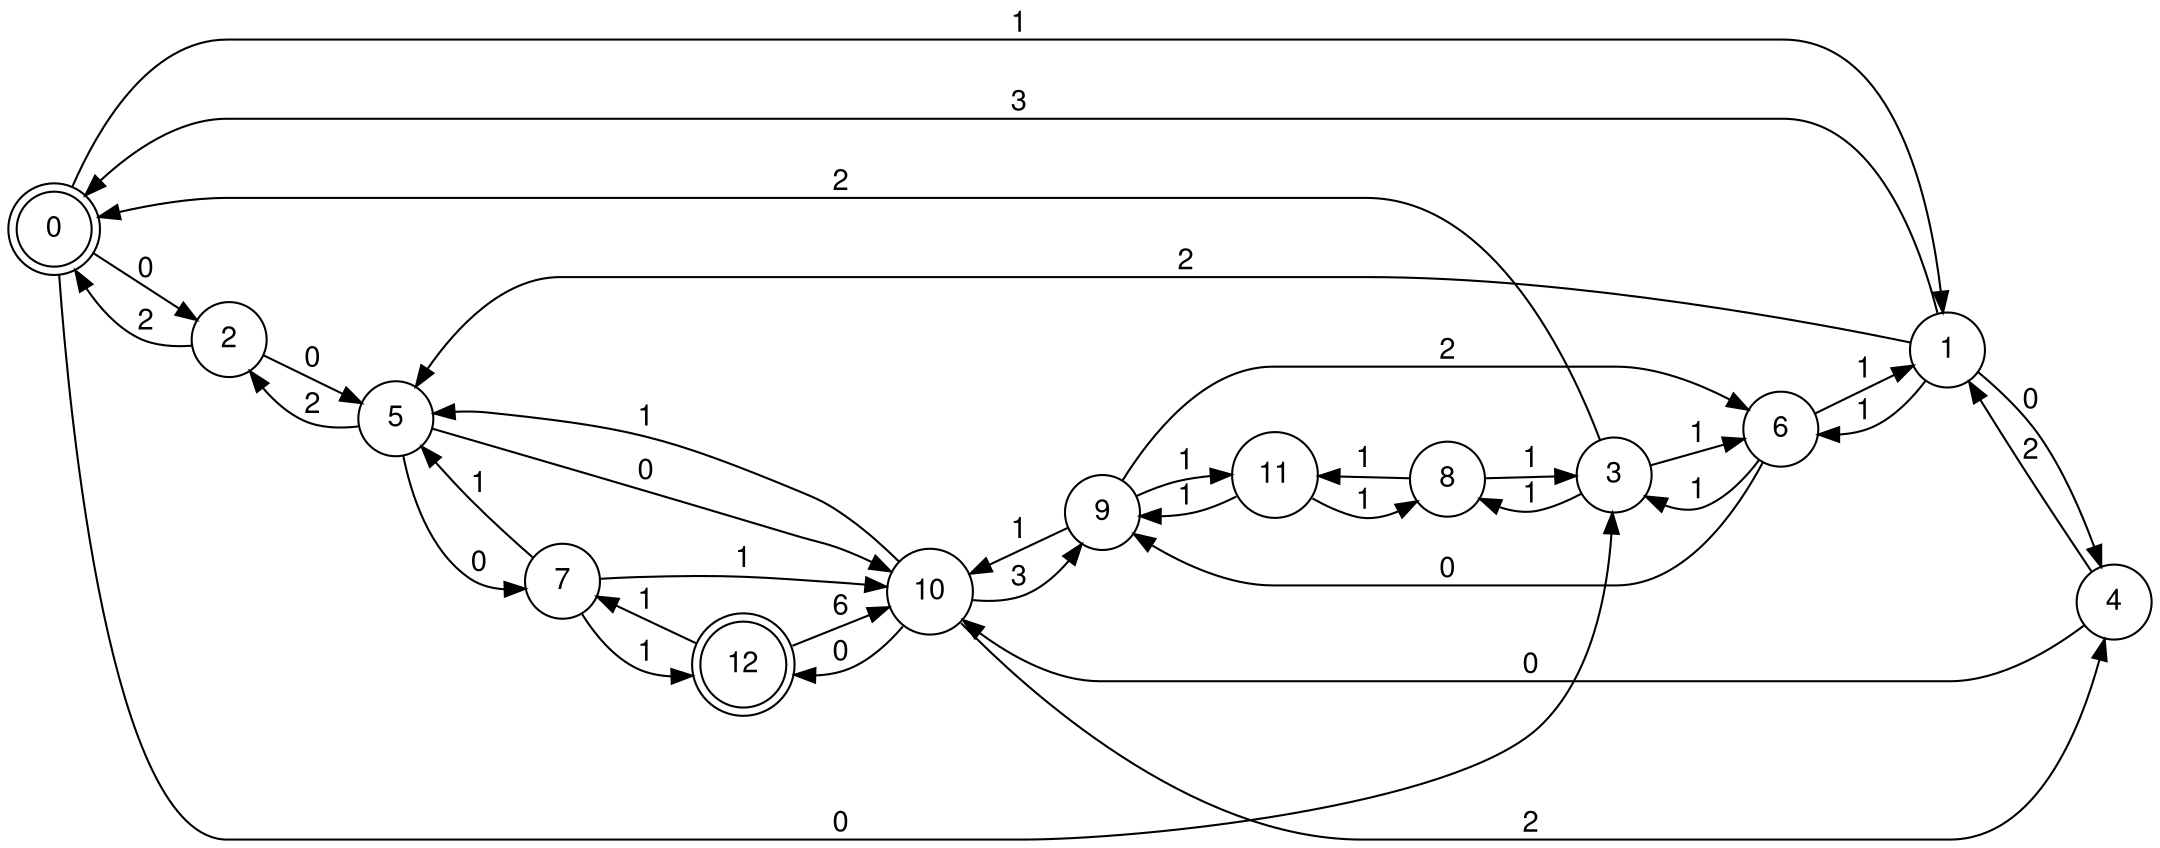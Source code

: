 digraph finite_state_machine {

	fontname="Helvetica,Arial,sans-serif"

	node [fontname="Helvetica,Arial,sans-serif"]

	edge [fontname="Helvetica,Arial,sans-serif"]

	rankdir=LR;

  node [shape = doublecircle]; 0 12;

  node [shape = circle];
2 -> 0 [label = "2"];2 -> 5 [label = "0"];5 -> 10 [label = "0"];5 -> 2 [label = "2"];5 -> 7 [label = "0"];7 -> 10 [label = "1"];7 -> 5 [label = "1"];7 -> 12 [label = "1"];4 -> 1 [label = "2"];4 -> 10 [label = "0"];0 -> 3 [label = "0"];0 -> 2 [label = "0"];0 -> 1 [label = "1"];1 -> 5 [label = "2"];1 -> 4 [label = "0"];1 -> 0 [label = "3"];1 -> 6 [label = "1"];6 -> 9 [label = "0"];6 -> 1 [label = "1"];6 -> 3 [label = "1"];3 -> 0 [label = "2"];3 -> 6 [label = "1"];3 -> 8 [label = "1"];8 -> 3 [label = "1"];8 -> 11 [label = "1"];11 -> 8 [label = "1"];11 -> 9 [label = "1"];9 -> 6 [label = "2"];9 -> 11 [label = "1"];9 -> 10 [label = "1"];10 -> 5 [label = "1"];10 -> 4 [label = "2"];10 -> 9 [label = "3"];10 -> 12 [label = "0"];12 -> 7 [label = "1"];12 -> 10 [label = "6"];}
